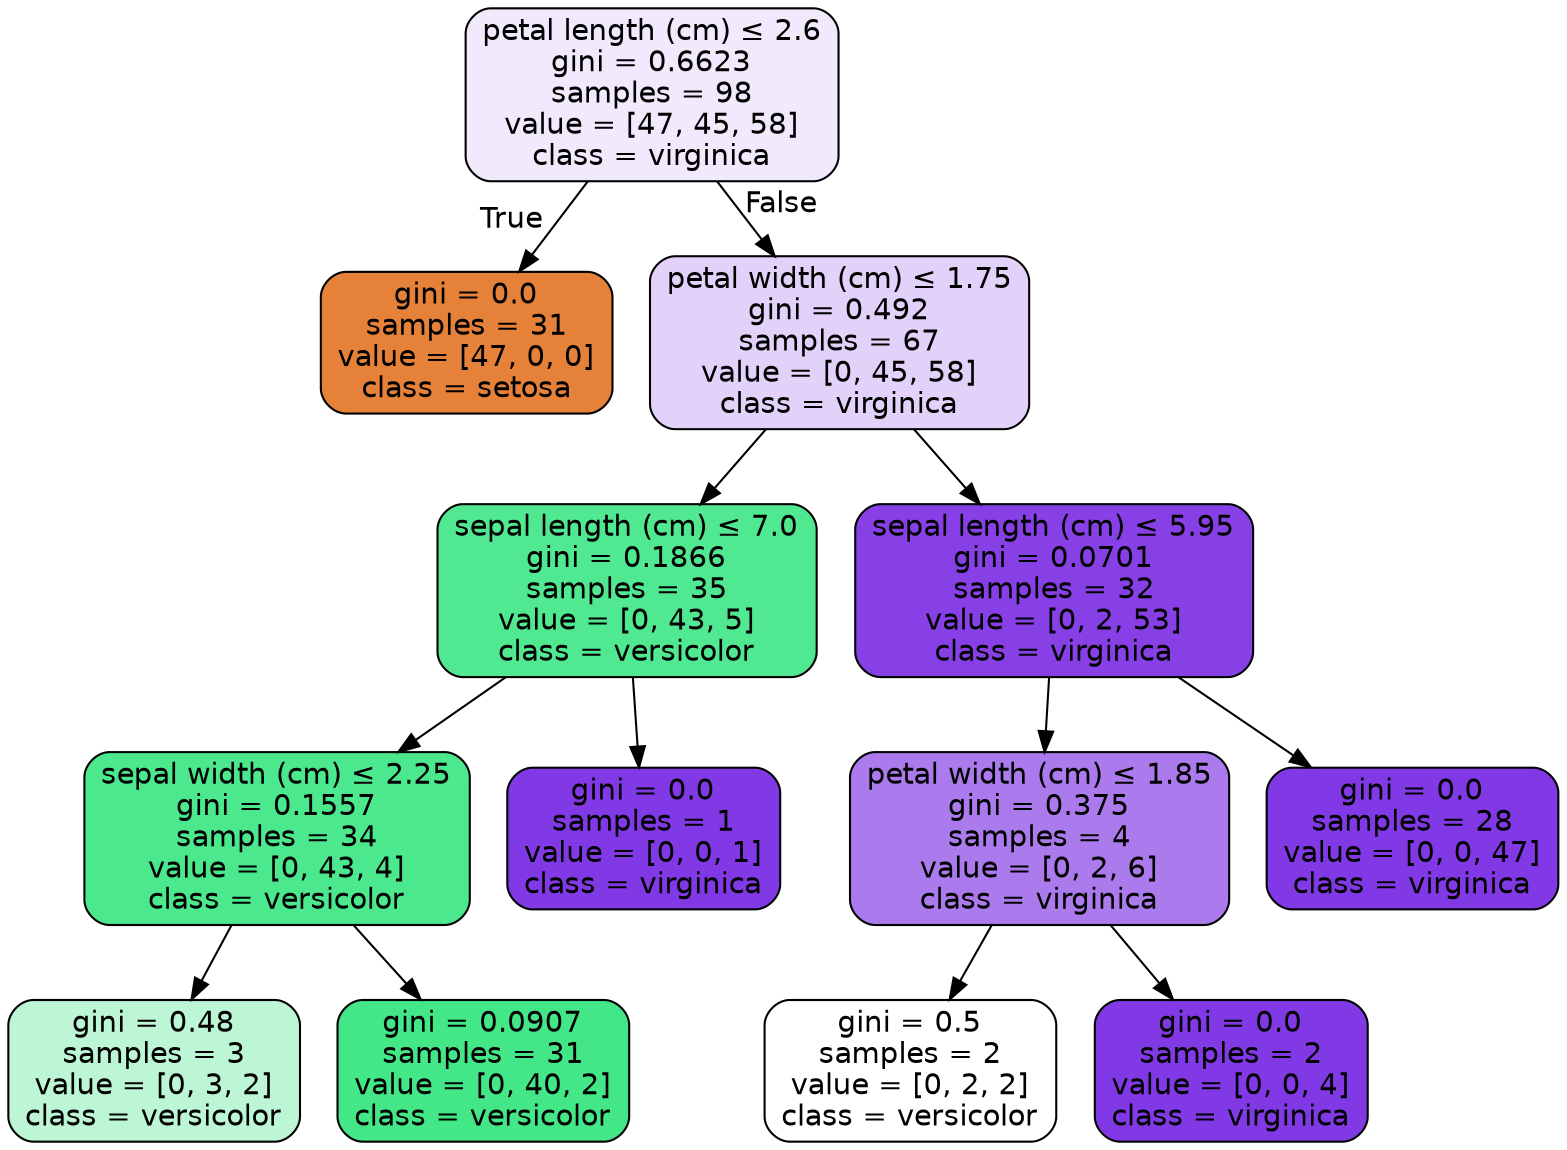 digraph Tree {
node [shape=box, style="filled, rounded", color="black", fontname=helvetica] ;
edge [fontname=helvetica] ;
0 [label=<petal length (cm) &le; 2.6<br/>gini = 0.6623<br/>samples = 98<br/>value = [47, 45, 58]<br/>class = virginica>, fillcolor="#8139e51b"] ;
1 [label=<gini = 0.0<br/>samples = 31<br/>value = [47, 0, 0]<br/>class = setosa>, fillcolor="#e58139ff"] ;
0 -> 1 [labeldistance=2.5, labelangle=45, headlabel="True"] ;
2 [label=<petal width (cm) &le; 1.75<br/>gini = 0.492<br/>samples = 67<br/>value = [0, 45, 58]<br/>class = virginica>, fillcolor="#8139e539"] ;
0 -> 2 [labeldistance=2.5, labelangle=-45, headlabel="False"] ;
3 [label=<sepal length (cm) &le; 7.0<br/>gini = 0.1866<br/>samples = 35<br/>value = [0, 43, 5]<br/>class = versicolor>, fillcolor="#39e581e1"] ;
2 -> 3 ;
4 [label=<sepal width (cm) &le; 2.25<br/>gini = 0.1557<br/>samples = 34<br/>value = [0, 43, 4]<br/>class = versicolor>, fillcolor="#39e581e7"] ;
3 -> 4 ;
5 [label=<gini = 0.48<br/>samples = 3<br/>value = [0, 3, 2]<br/>class = versicolor>, fillcolor="#39e58155"] ;
4 -> 5 ;
6 [label=<gini = 0.0907<br/>samples = 31<br/>value = [0, 40, 2]<br/>class = versicolor>, fillcolor="#39e581f2"] ;
4 -> 6 ;
7 [label=<gini = 0.0<br/>samples = 1<br/>value = [0, 0, 1]<br/>class = virginica>, fillcolor="#8139e5ff"] ;
3 -> 7 ;
8 [label=<sepal length (cm) &le; 5.95<br/>gini = 0.0701<br/>samples = 32<br/>value = [0, 2, 53]<br/>class = virginica>, fillcolor="#8139e5f5"] ;
2 -> 8 ;
9 [label=<petal width (cm) &le; 1.85<br/>gini = 0.375<br/>samples = 4<br/>value = [0, 2, 6]<br/>class = virginica>, fillcolor="#8139e5aa"] ;
8 -> 9 ;
10 [label=<gini = 0.5<br/>samples = 2<br/>value = [0, 2, 2]<br/>class = versicolor>, fillcolor="#39e58100"] ;
9 -> 10 ;
11 [label=<gini = 0.0<br/>samples = 2<br/>value = [0, 0, 4]<br/>class = virginica>, fillcolor="#8139e5ff"] ;
9 -> 11 ;
12 [label=<gini = 0.0<br/>samples = 28<br/>value = [0, 0, 47]<br/>class = virginica>, fillcolor="#8139e5ff"] ;
8 -> 12 ;
}